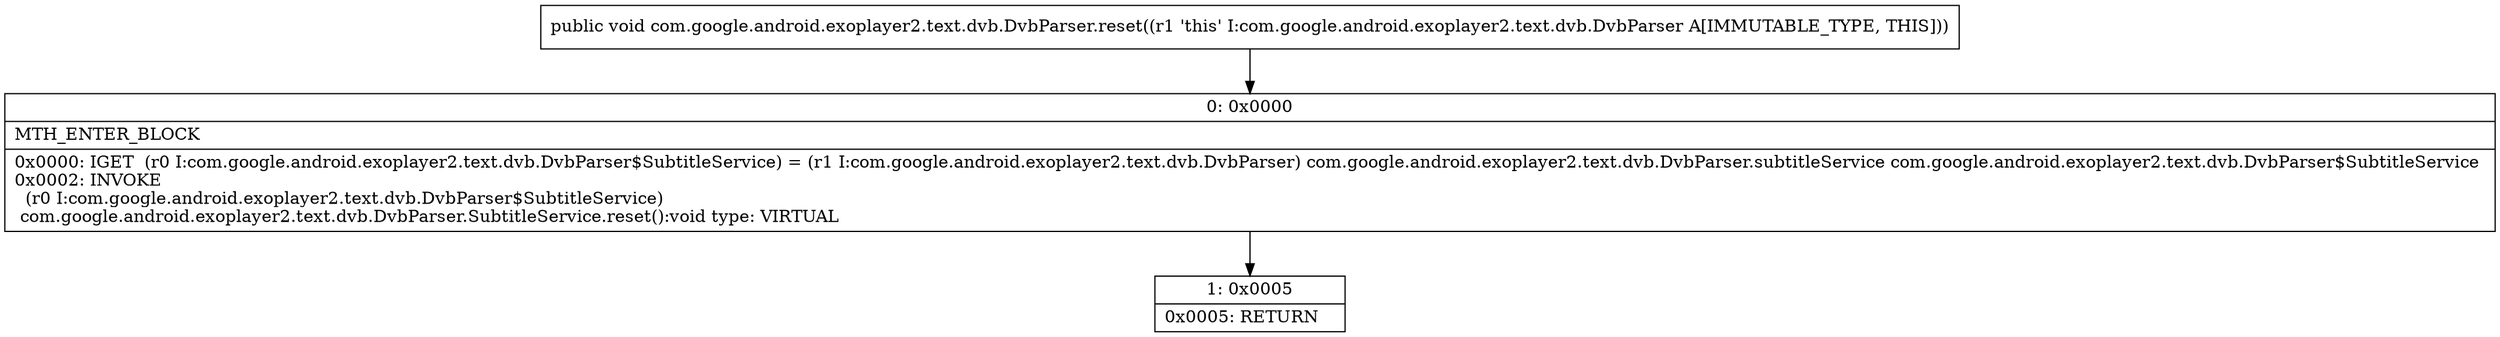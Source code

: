 digraph "CFG forcom.google.android.exoplayer2.text.dvb.DvbParser.reset()V" {
Node_0 [shape=record,label="{0\:\ 0x0000|MTH_ENTER_BLOCK\l|0x0000: IGET  (r0 I:com.google.android.exoplayer2.text.dvb.DvbParser$SubtitleService) = (r1 I:com.google.android.exoplayer2.text.dvb.DvbParser) com.google.android.exoplayer2.text.dvb.DvbParser.subtitleService com.google.android.exoplayer2.text.dvb.DvbParser$SubtitleService \l0x0002: INVOKE  \l  (r0 I:com.google.android.exoplayer2.text.dvb.DvbParser$SubtitleService)\l com.google.android.exoplayer2.text.dvb.DvbParser.SubtitleService.reset():void type: VIRTUAL \l}"];
Node_1 [shape=record,label="{1\:\ 0x0005|0x0005: RETURN   \l}"];
MethodNode[shape=record,label="{public void com.google.android.exoplayer2.text.dvb.DvbParser.reset((r1 'this' I:com.google.android.exoplayer2.text.dvb.DvbParser A[IMMUTABLE_TYPE, THIS])) }"];
MethodNode -> Node_0;
Node_0 -> Node_1;
}


